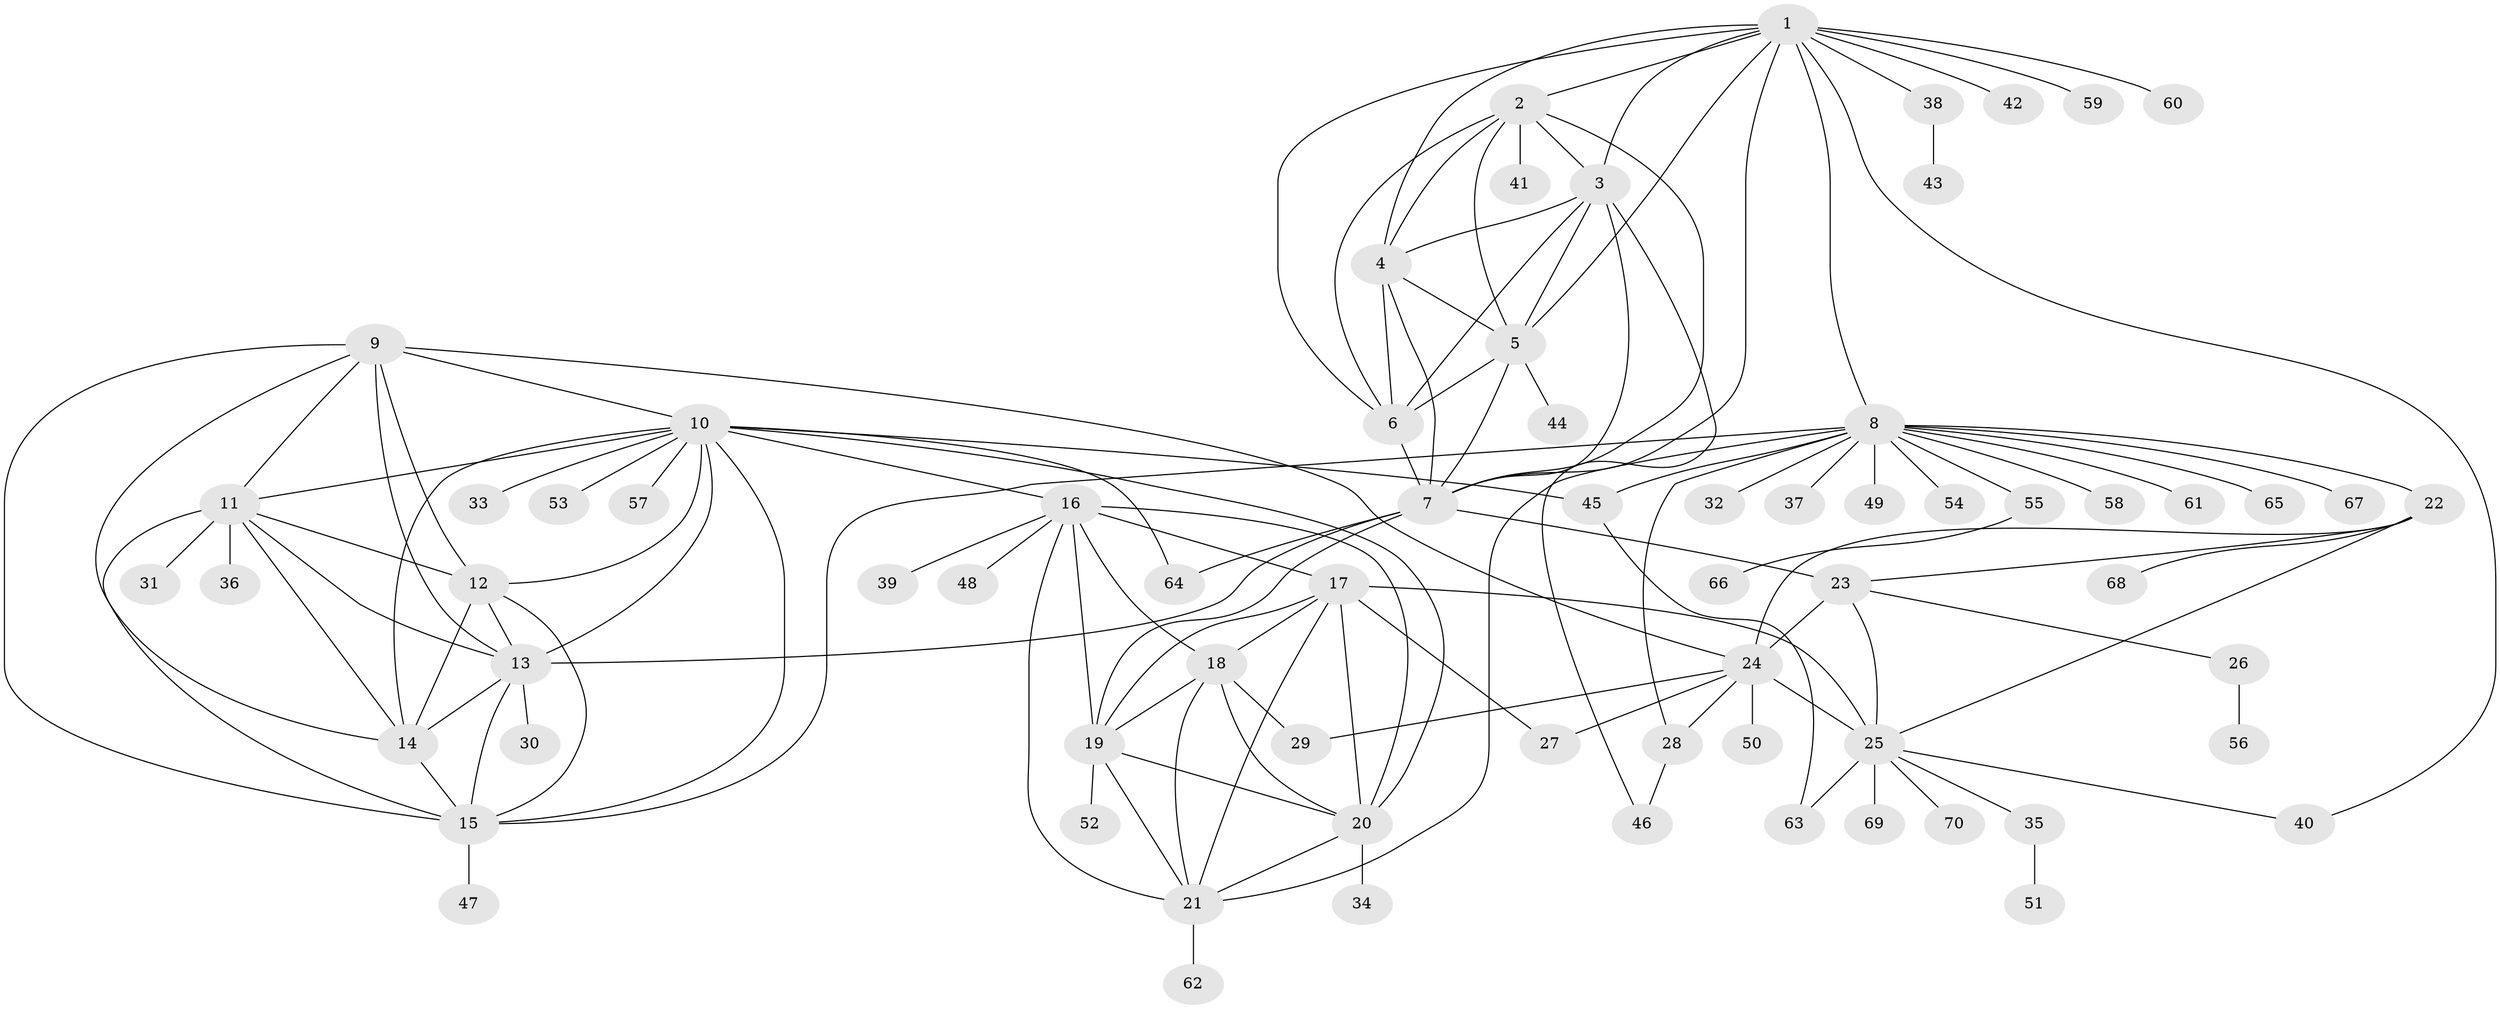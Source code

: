 // original degree distribution, {13: 0.014285714285714285, 10: 0.04285714285714286, 8: 0.02142857142857143, 7: 0.03571428571428571, 11: 0.007142857142857143, 12: 0.02142857142857143, 6: 0.02857142857142857, 9: 0.06428571428571428, 14: 0.007142857142857143, 16: 0.007142857142857143, 3: 0.03571428571428571, 1: 0.6142857142857143, 4: 0.007142857142857143, 2: 0.09285714285714286}
// Generated by graph-tools (version 1.1) at 2025/37/03/09/25 02:37:28]
// undirected, 70 vertices, 127 edges
graph export_dot {
graph [start="1"]
  node [color=gray90,style=filled];
  1;
  2;
  3;
  4;
  5;
  6;
  7;
  8;
  9;
  10;
  11;
  12;
  13;
  14;
  15;
  16;
  17;
  18;
  19;
  20;
  21;
  22;
  23;
  24;
  25;
  26;
  27;
  28;
  29;
  30;
  31;
  32;
  33;
  34;
  35;
  36;
  37;
  38;
  39;
  40;
  41;
  42;
  43;
  44;
  45;
  46;
  47;
  48;
  49;
  50;
  51;
  52;
  53;
  54;
  55;
  56;
  57;
  58;
  59;
  60;
  61;
  62;
  63;
  64;
  65;
  66;
  67;
  68;
  69;
  70;
  1 -- 2 [weight=1.0];
  1 -- 3 [weight=1.0];
  1 -- 4 [weight=1.0];
  1 -- 5 [weight=1.0];
  1 -- 6 [weight=1.0];
  1 -- 7 [weight=1.0];
  1 -- 8 [weight=1.0];
  1 -- 38 [weight=1.0];
  1 -- 40 [weight=1.0];
  1 -- 42 [weight=1.0];
  1 -- 59 [weight=1.0];
  1 -- 60 [weight=1.0];
  2 -- 3 [weight=1.0];
  2 -- 4 [weight=1.0];
  2 -- 5 [weight=1.0];
  2 -- 6 [weight=1.0];
  2 -- 7 [weight=1.0];
  2 -- 41 [weight=3.0];
  3 -- 4 [weight=1.0];
  3 -- 5 [weight=1.0];
  3 -- 6 [weight=1.0];
  3 -- 7 [weight=1.0];
  3 -- 46 [weight=1.0];
  4 -- 5 [weight=1.0];
  4 -- 6 [weight=1.0];
  4 -- 7 [weight=1.0];
  5 -- 6 [weight=1.0];
  5 -- 7 [weight=1.0];
  5 -- 44 [weight=1.0];
  6 -- 7 [weight=1.0];
  7 -- 13 [weight=1.0];
  7 -- 19 [weight=1.0];
  7 -- 23 [weight=1.0];
  7 -- 64 [weight=1.0];
  8 -- 15 [weight=1.0];
  8 -- 21 [weight=1.0];
  8 -- 22 [weight=1.0];
  8 -- 28 [weight=1.0];
  8 -- 32 [weight=1.0];
  8 -- 37 [weight=1.0];
  8 -- 45 [weight=1.0];
  8 -- 49 [weight=1.0];
  8 -- 54 [weight=1.0];
  8 -- 55 [weight=1.0];
  8 -- 58 [weight=1.0];
  8 -- 61 [weight=1.0];
  8 -- 65 [weight=1.0];
  8 -- 67 [weight=1.0];
  9 -- 10 [weight=1.0];
  9 -- 11 [weight=1.0];
  9 -- 12 [weight=4.0];
  9 -- 13 [weight=1.0];
  9 -- 14 [weight=1.0];
  9 -- 15 [weight=1.0];
  9 -- 24 [weight=1.0];
  10 -- 11 [weight=1.0];
  10 -- 12 [weight=1.0];
  10 -- 13 [weight=1.0];
  10 -- 14 [weight=1.0];
  10 -- 15 [weight=1.0];
  10 -- 16 [weight=1.0];
  10 -- 20 [weight=1.0];
  10 -- 33 [weight=1.0];
  10 -- 45 [weight=1.0];
  10 -- 53 [weight=1.0];
  10 -- 57 [weight=1.0];
  10 -- 64 [weight=1.0];
  11 -- 12 [weight=1.0];
  11 -- 13 [weight=1.0];
  11 -- 14 [weight=1.0];
  11 -- 15 [weight=1.0];
  11 -- 31 [weight=4.0];
  11 -- 36 [weight=1.0];
  12 -- 13 [weight=1.0];
  12 -- 14 [weight=1.0];
  12 -- 15 [weight=1.0];
  13 -- 14 [weight=1.0];
  13 -- 15 [weight=1.0];
  13 -- 30 [weight=1.0];
  14 -- 15 [weight=1.0];
  15 -- 47 [weight=2.0];
  16 -- 17 [weight=2.0];
  16 -- 18 [weight=2.0];
  16 -- 19 [weight=2.0];
  16 -- 20 [weight=2.0];
  16 -- 21 [weight=2.0];
  16 -- 39 [weight=3.0];
  16 -- 48 [weight=1.0];
  17 -- 18 [weight=1.0];
  17 -- 19 [weight=1.0];
  17 -- 20 [weight=1.0];
  17 -- 21 [weight=1.0];
  17 -- 25 [weight=1.0];
  17 -- 27 [weight=1.0];
  18 -- 19 [weight=1.0];
  18 -- 20 [weight=1.0];
  18 -- 21 [weight=1.0];
  18 -- 29 [weight=3.0];
  19 -- 20 [weight=1.0];
  19 -- 21 [weight=1.0];
  19 -- 52 [weight=1.0];
  20 -- 21 [weight=1.0];
  20 -- 34 [weight=1.0];
  21 -- 62 [weight=1.0];
  22 -- 23 [weight=1.0];
  22 -- 24 [weight=4.0];
  22 -- 25 [weight=1.0];
  22 -- 68 [weight=1.0];
  23 -- 24 [weight=4.0];
  23 -- 25 [weight=1.0];
  23 -- 26 [weight=1.0];
  24 -- 25 [weight=4.0];
  24 -- 27 [weight=7.0];
  24 -- 28 [weight=1.0];
  24 -- 29 [weight=1.0];
  24 -- 50 [weight=3.0];
  25 -- 35 [weight=1.0];
  25 -- 40 [weight=1.0];
  25 -- 63 [weight=1.0];
  25 -- 69 [weight=1.0];
  25 -- 70 [weight=1.0];
  26 -- 56 [weight=1.0];
  28 -- 46 [weight=1.0];
  35 -- 51 [weight=1.0];
  38 -- 43 [weight=1.0];
  45 -- 63 [weight=1.0];
  55 -- 66 [weight=1.0];
}
